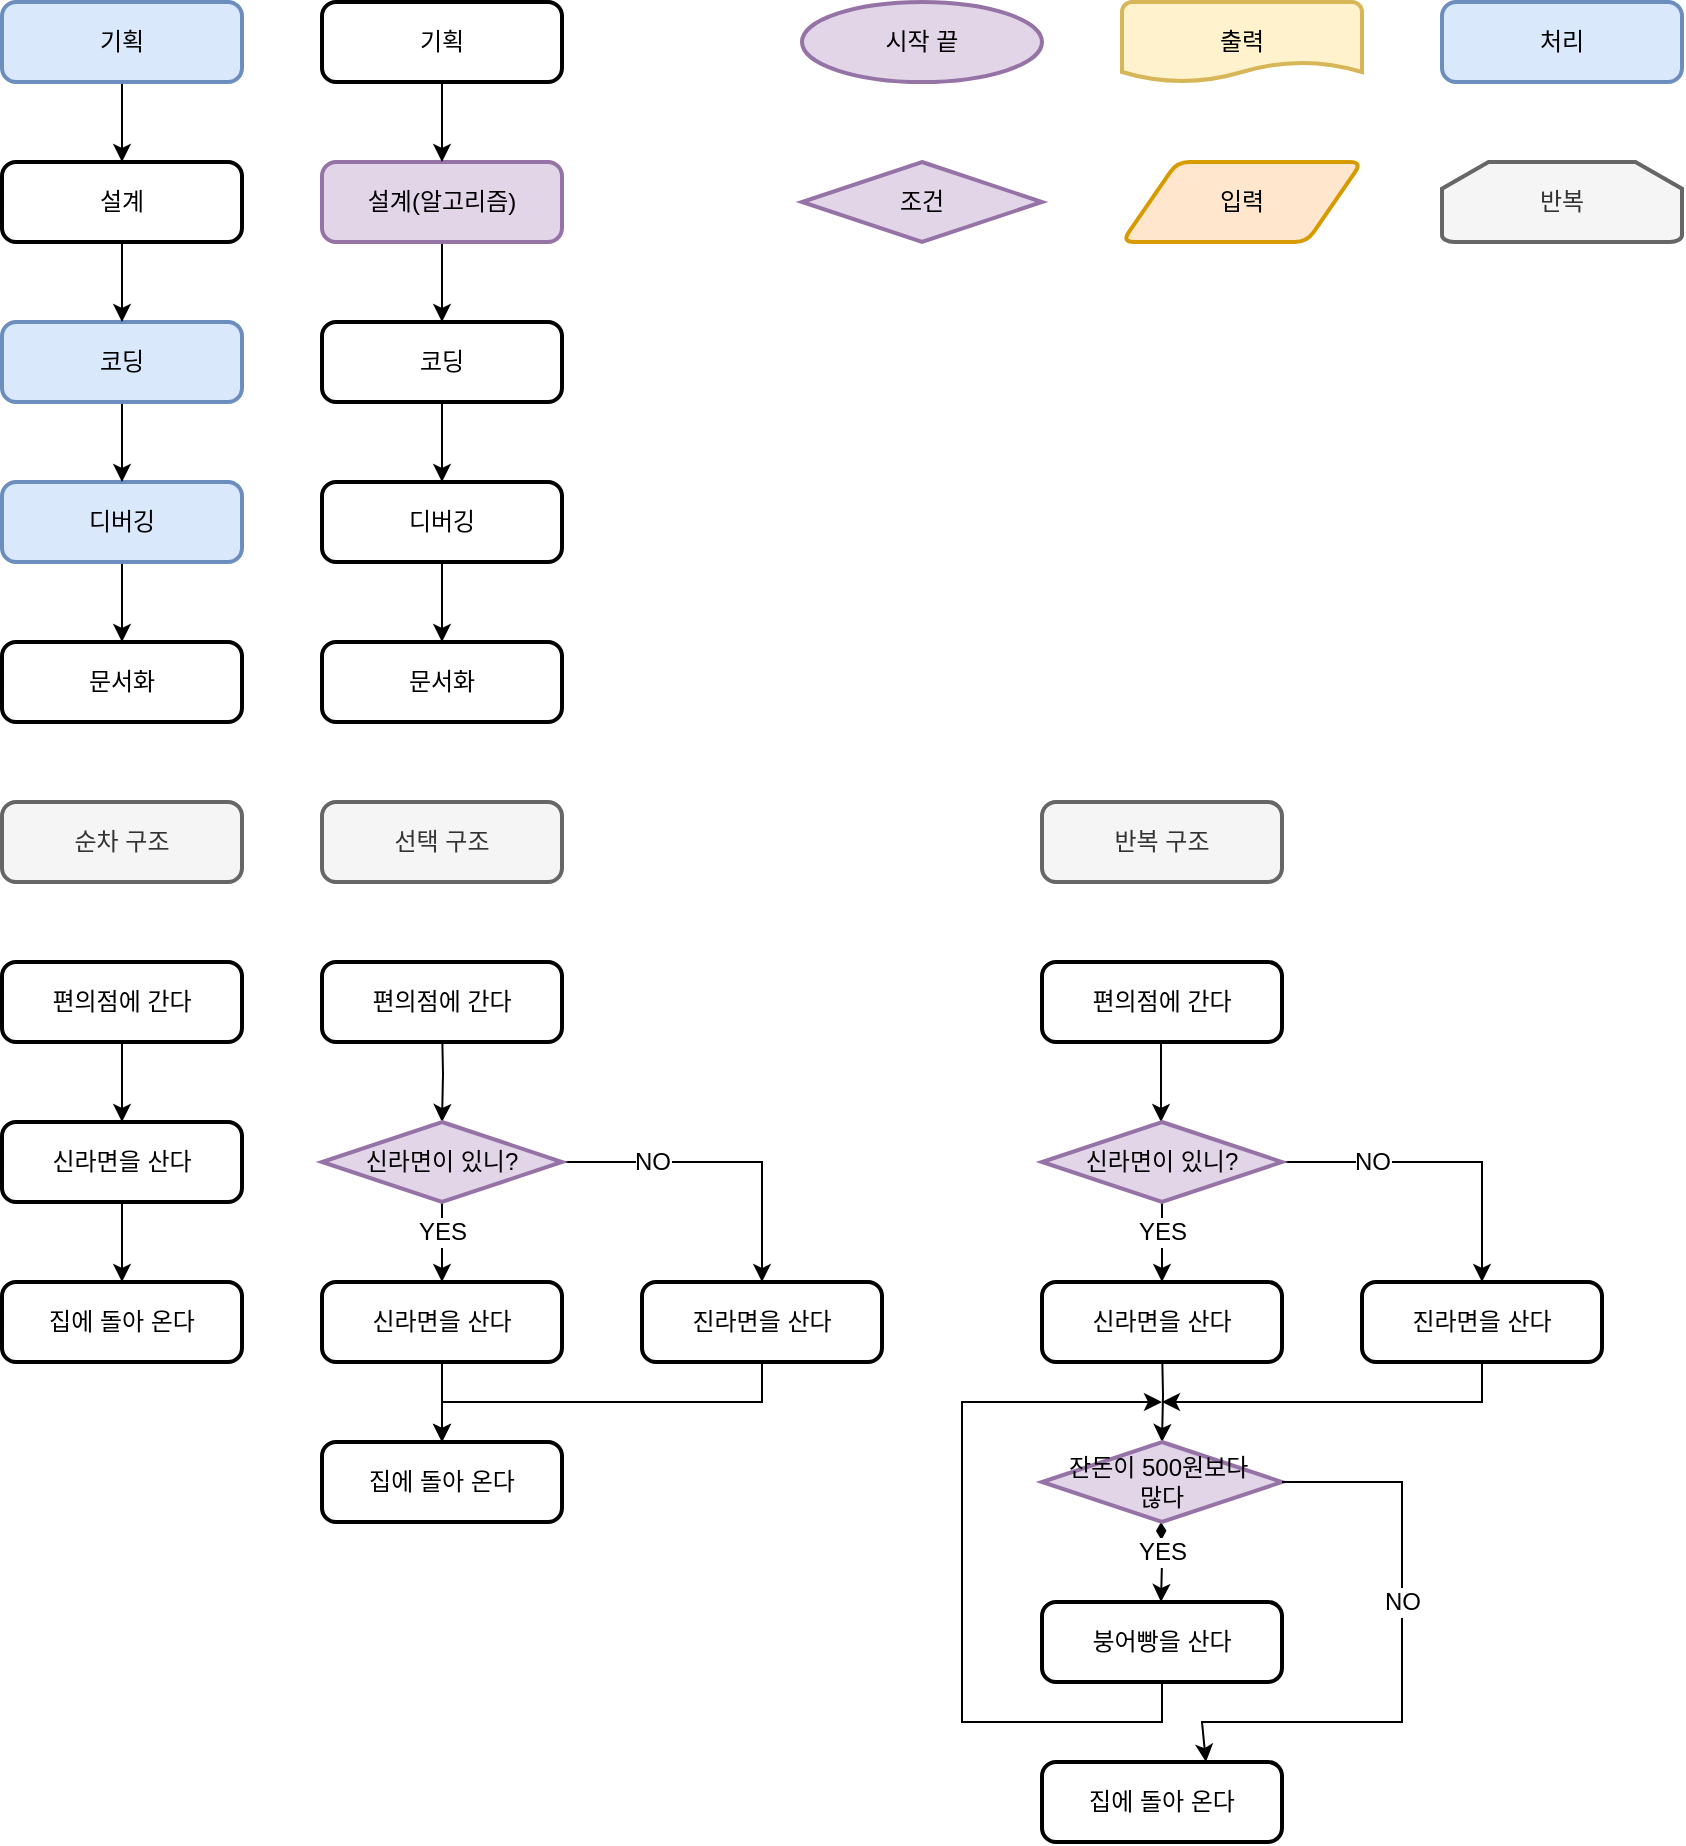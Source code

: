<mxfile version="20.6.0" type="device"><diagram id="W4s-cWSM-L60bIIGd_4Y" name="페이지-1"><mxGraphModel dx="1422" dy="762" grid="1" gridSize="10" guides="1" tooltips="1" connect="1" arrows="1" fold="1" page="1" pageScale="1" pageWidth="827" pageHeight="1169" math="0" shadow="0"><root><mxCell id="0"/><mxCell id="1" parent="0"/><mxCell id="naEwMgQCR6gjIyzQIbdH-114" value="" style="edgeStyle=orthogonalEdgeStyle;rounded=0;orthogonalLoop=1;jettySize=auto;html=1;startArrow=diamondThin;startFill=1;entryX=0.5;entryY=0;entryDx=0;entryDy=0;entryPerimeter=0;" edge="1" parent="1"><mxGeometry relative="1" as="geometry"><mxPoint x="619.5" y="711" as="sourcePoint"/><mxPoint x="619.5" y="760" as="targetPoint"/><Array as="points"/></mxGeometry></mxCell><mxCell id="naEwMgQCR6gjIyzQIbdH-6" value="문서화" style="rounded=1;whiteSpace=wrap;html=1;absoluteArcSize=1;arcSize=14;strokeWidth=2;" vertex="1" parent="1"><mxGeometry x="40" y="520" width="120" height="40" as="geometry"/></mxCell><mxCell id="naEwMgQCR6gjIyzQIbdH-14" value="" style="edgeStyle=orthogonalEdgeStyle;rounded=0;orthogonalLoop=1;jettySize=auto;html=1;" edge="1" parent="1" source="naEwMgQCR6gjIyzQIbdH-7" target="naEwMgQCR6gjIyzQIbdH-6"><mxGeometry relative="1" as="geometry"/></mxCell><mxCell id="naEwMgQCR6gjIyzQIbdH-7" value="디버깅" style="rounded=1;whiteSpace=wrap;html=1;absoluteArcSize=1;arcSize=14;strokeWidth=2;fillColor=#dae8fc;strokeColor=#6c8ebf;" vertex="1" parent="1"><mxGeometry x="40" y="440" width="120" height="40" as="geometry"/></mxCell><mxCell id="naEwMgQCR6gjIyzQIbdH-13" value="" style="edgeStyle=orthogonalEdgeStyle;rounded=0;orthogonalLoop=1;jettySize=auto;html=1;" edge="1" parent="1" source="naEwMgQCR6gjIyzQIbdH-8" target="naEwMgQCR6gjIyzQIbdH-7"><mxGeometry relative="1" as="geometry"/></mxCell><mxCell id="naEwMgQCR6gjIyzQIbdH-8" value="코딩" style="rounded=1;whiteSpace=wrap;html=1;absoluteArcSize=1;arcSize=14;strokeWidth=2;fillColor=#dae8fc;strokeColor=#6c8ebf;" vertex="1" parent="1"><mxGeometry x="40" y="360" width="120" height="40" as="geometry"/></mxCell><mxCell id="naEwMgQCR6gjIyzQIbdH-12" value="" style="edgeStyle=orthogonalEdgeStyle;rounded=0;orthogonalLoop=1;jettySize=auto;html=1;" edge="1" parent="1" source="naEwMgQCR6gjIyzQIbdH-9" target="naEwMgQCR6gjIyzQIbdH-8"><mxGeometry relative="1" as="geometry"/></mxCell><mxCell id="naEwMgQCR6gjIyzQIbdH-9" value="설계" style="rounded=1;whiteSpace=wrap;html=1;absoluteArcSize=1;arcSize=14;strokeWidth=2;" vertex="1" parent="1"><mxGeometry x="40" y="280" width="120" height="40" as="geometry"/></mxCell><mxCell id="naEwMgQCR6gjIyzQIbdH-11" value="" style="edgeStyle=orthogonalEdgeStyle;rounded=0;orthogonalLoop=1;jettySize=auto;html=1;" edge="1" parent="1" source="naEwMgQCR6gjIyzQIbdH-10" target="naEwMgQCR6gjIyzQIbdH-9"><mxGeometry relative="1" as="geometry"/></mxCell><mxCell id="naEwMgQCR6gjIyzQIbdH-10" value="기획" style="rounded=1;whiteSpace=wrap;html=1;absoluteArcSize=1;arcSize=14;strokeWidth=2;fillColor=#dae8fc;strokeColor=#6c8ebf;" vertex="1" parent="1"><mxGeometry x="40" y="200" width="120" height="40" as="geometry"/></mxCell><mxCell id="naEwMgQCR6gjIyzQIbdH-15" value="문서화" style="rounded=1;whiteSpace=wrap;html=1;absoluteArcSize=1;arcSize=14;strokeWidth=2;" vertex="1" parent="1"><mxGeometry x="200" y="520" width="120" height="40" as="geometry"/></mxCell><mxCell id="naEwMgQCR6gjIyzQIbdH-16" value="" style="edgeStyle=orthogonalEdgeStyle;rounded=0;orthogonalLoop=1;jettySize=auto;html=1;" edge="1" parent="1" source="naEwMgQCR6gjIyzQIbdH-17" target="naEwMgQCR6gjIyzQIbdH-15"><mxGeometry relative="1" as="geometry"/></mxCell><mxCell id="naEwMgQCR6gjIyzQIbdH-17" value="디버깅" style="rounded=1;whiteSpace=wrap;html=1;absoluteArcSize=1;arcSize=14;strokeWidth=2;" vertex="1" parent="1"><mxGeometry x="200" y="440" width="120" height="40" as="geometry"/></mxCell><mxCell id="naEwMgQCR6gjIyzQIbdH-18" value="" style="edgeStyle=orthogonalEdgeStyle;rounded=0;orthogonalLoop=1;jettySize=auto;html=1;" edge="1" parent="1" source="naEwMgQCR6gjIyzQIbdH-19" target="naEwMgQCR6gjIyzQIbdH-17"><mxGeometry relative="1" as="geometry"/></mxCell><mxCell id="naEwMgQCR6gjIyzQIbdH-19" value="코딩" style="rounded=1;whiteSpace=wrap;html=1;absoluteArcSize=1;arcSize=14;strokeWidth=2;" vertex="1" parent="1"><mxGeometry x="200" y="360" width="120" height="40" as="geometry"/></mxCell><mxCell id="naEwMgQCR6gjIyzQIbdH-20" value="" style="edgeStyle=orthogonalEdgeStyle;rounded=0;orthogonalLoop=1;jettySize=auto;html=1;" edge="1" parent="1" source="naEwMgQCR6gjIyzQIbdH-21" target="naEwMgQCR6gjIyzQIbdH-19"><mxGeometry relative="1" as="geometry"/></mxCell><mxCell id="naEwMgQCR6gjIyzQIbdH-21" value="설계(알고리즘)" style="rounded=1;whiteSpace=wrap;html=1;absoluteArcSize=1;arcSize=14;strokeWidth=2;fillColor=#e1d5e7;strokeColor=#9673a6;" vertex="1" parent="1"><mxGeometry x="200" y="280" width="120" height="40" as="geometry"/></mxCell><mxCell id="naEwMgQCR6gjIyzQIbdH-22" value="" style="edgeStyle=orthogonalEdgeStyle;rounded=0;orthogonalLoop=1;jettySize=auto;html=1;" edge="1" parent="1" source="naEwMgQCR6gjIyzQIbdH-23" target="naEwMgQCR6gjIyzQIbdH-21"><mxGeometry relative="1" as="geometry"/></mxCell><mxCell id="naEwMgQCR6gjIyzQIbdH-23" value="기획" style="rounded=1;whiteSpace=wrap;html=1;absoluteArcSize=1;arcSize=14;strokeWidth=2;" vertex="1" parent="1"><mxGeometry x="200" y="200" width="120" height="40" as="geometry"/></mxCell><mxCell id="naEwMgQCR6gjIyzQIbdH-24" value="집에 돌아 온다" style="rounded=1;whiteSpace=wrap;html=1;absoluteArcSize=1;arcSize=14;strokeWidth=2;" vertex="1" parent="1"><mxGeometry x="40" y="840" width="120" height="40" as="geometry"/></mxCell><mxCell id="naEwMgQCR6gjIyzQIbdH-25" value="" style="edgeStyle=orthogonalEdgeStyle;rounded=0;orthogonalLoop=1;jettySize=auto;html=1;" edge="1" parent="1" source="naEwMgQCR6gjIyzQIbdH-26" target="naEwMgQCR6gjIyzQIbdH-24"><mxGeometry relative="1" as="geometry"/></mxCell><mxCell id="naEwMgQCR6gjIyzQIbdH-26" value="신라면을 산다" style="rounded=1;whiteSpace=wrap;html=1;absoluteArcSize=1;arcSize=14;strokeWidth=2;" vertex="1" parent="1"><mxGeometry x="40" y="760" width="120" height="40" as="geometry"/></mxCell><mxCell id="naEwMgQCR6gjIyzQIbdH-27" value="" style="edgeStyle=orthogonalEdgeStyle;rounded=0;orthogonalLoop=1;jettySize=auto;html=1;" edge="1" parent="1" source="naEwMgQCR6gjIyzQIbdH-28" target="naEwMgQCR6gjIyzQIbdH-26"><mxGeometry relative="1" as="geometry"/></mxCell><mxCell id="naEwMgQCR6gjIyzQIbdH-28" value="편의점에 간다" style="rounded=1;whiteSpace=wrap;html=1;absoluteArcSize=1;arcSize=14;strokeWidth=2;" vertex="1" parent="1"><mxGeometry x="40" y="680" width="120" height="40" as="geometry"/></mxCell><mxCell id="naEwMgQCR6gjIyzQIbdH-30" value="순차 구조" style="rounded=1;whiteSpace=wrap;html=1;absoluteArcSize=1;arcSize=14;strokeWidth=2;fillColor=#f5f5f5;fontColor=#333333;strokeColor=#666666;" vertex="1" parent="1"><mxGeometry x="40" y="600" width="120" height="40" as="geometry"/></mxCell><mxCell id="naEwMgQCR6gjIyzQIbdH-31" value="선택 구조" style="rounded=1;whiteSpace=wrap;html=1;absoluteArcSize=1;arcSize=14;strokeWidth=2;fillColor=#f5f5f5;fontColor=#333333;strokeColor=#666666;" vertex="1" parent="1"><mxGeometry x="200" y="600" width="120" height="40" as="geometry"/></mxCell><mxCell id="naEwMgQCR6gjIyzQIbdH-90" value="" style="edgeStyle=orthogonalEdgeStyle;rounded=0;orthogonalLoop=1;jettySize=auto;html=1;startArrow=diamondThin;startFill=1;entryX=0.5;entryY=0;entryDx=0;entryDy=0;entryPerimeter=0;" edge="1" parent="1" target="naEwMgQCR6gjIyzQIbdH-33"><mxGeometry relative="1" as="geometry"><mxPoint x="260" y="711" as="sourcePoint"/><mxPoint x="260" y="751" as="targetPoint"/><Array as="points"/></mxGeometry></mxCell><mxCell id="naEwMgQCR6gjIyzQIbdH-32" value="편의점에 간다" style="rounded=1;whiteSpace=wrap;html=1;absoluteArcSize=1;arcSize=14;strokeWidth=2;" vertex="1" parent="1"><mxGeometry x="200" y="680" width="120" height="40" as="geometry"/></mxCell><mxCell id="naEwMgQCR6gjIyzQIbdH-38" value="" style="edgeStyle=orthogonalEdgeStyle;rounded=0;orthogonalLoop=1;jettySize=auto;html=1;entryX=0.5;entryY=0;entryDx=0;entryDy=0;" edge="1" parent="1" source="naEwMgQCR6gjIyzQIbdH-33" target="naEwMgQCR6gjIyzQIbdH-36"><mxGeometry relative="1" as="geometry"><mxPoint x="430" y="760" as="targetPoint"/></mxGeometry></mxCell><mxCell id="naEwMgQCR6gjIyzQIbdH-40" value="" style="edgeStyle=orthogonalEdgeStyle;rounded=0;orthogonalLoop=1;jettySize=auto;html=1;" edge="1" parent="1" source="naEwMgQCR6gjIyzQIbdH-33" target="naEwMgQCR6gjIyzQIbdH-34"><mxGeometry relative="1" as="geometry"/></mxCell><mxCell id="naEwMgQCR6gjIyzQIbdH-33" value="신라면이 있니?" style="strokeWidth=2;html=1;shape=mxgraph.flowchart.decision;whiteSpace=wrap;fillColor=#e1d5e7;strokeColor=#9673a6;" vertex="1" parent="1"><mxGeometry x="200" y="760" width="120" height="40" as="geometry"/></mxCell><mxCell id="naEwMgQCR6gjIyzQIbdH-49" value="" style="edgeStyle=orthogonalEdgeStyle;rounded=0;orthogonalLoop=1;jettySize=auto;html=1;" edge="1" parent="1" source="naEwMgQCR6gjIyzQIbdH-34" target="naEwMgQCR6gjIyzQIbdH-35"><mxGeometry relative="1" as="geometry"/></mxCell><mxCell id="naEwMgQCR6gjIyzQIbdH-66" value="" style="edgeStyle=orthogonalEdgeStyle;rounded=0;orthogonalLoop=1;jettySize=auto;html=1;" edge="1" parent="1" source="naEwMgQCR6gjIyzQIbdH-34" target="naEwMgQCR6gjIyzQIbdH-35"><mxGeometry relative="1" as="geometry"/></mxCell><mxCell id="naEwMgQCR6gjIyzQIbdH-34" value="신라면을 산다" style="rounded=1;whiteSpace=wrap;html=1;absoluteArcSize=1;arcSize=14;strokeWidth=2;" vertex="1" parent="1"><mxGeometry x="200" y="840" width="120" height="40" as="geometry"/></mxCell><mxCell id="naEwMgQCR6gjIyzQIbdH-35" value="집에 돌아 온다" style="rounded=1;whiteSpace=wrap;html=1;absoluteArcSize=1;arcSize=14;strokeWidth=2;" vertex="1" parent="1"><mxGeometry x="200" y="920" width="120" height="40" as="geometry"/></mxCell><mxCell id="naEwMgQCR6gjIyzQIbdH-36" value="진라면을 산다" style="rounded=1;whiteSpace=wrap;html=1;absoluteArcSize=1;arcSize=14;strokeWidth=2;" vertex="1" parent="1"><mxGeometry x="360" y="840" width="120" height="40" as="geometry"/></mxCell><mxCell id="naEwMgQCR6gjIyzQIbdH-42" value="YES" style="text;html=1;align=center;verticalAlign=middle;resizable=0;points=[];autosize=1;strokeColor=none;fillColor=none;labelBackgroundColor=default;" vertex="1" parent="1"><mxGeometry x="235" y="800" width="50" height="30" as="geometry"/></mxCell><mxCell id="naEwMgQCR6gjIyzQIbdH-43" value="NO" style="text;html=1;align=center;verticalAlign=middle;resizable=0;points=[];autosize=1;strokeColor=none;fillColor=none;labelBackgroundColor=default;" vertex="1" parent="1"><mxGeometry x="345" y="765" width="40" height="30" as="geometry"/></mxCell><mxCell id="naEwMgQCR6gjIyzQIbdH-50" value="반복 구조" style="rounded=1;whiteSpace=wrap;html=1;absoluteArcSize=1;arcSize=14;strokeWidth=2;fillColor=#f5f5f5;fontColor=#333333;strokeColor=#666666;" vertex="1" parent="1"><mxGeometry x="560" y="600" width="120" height="40" as="geometry"/></mxCell><mxCell id="naEwMgQCR6gjIyzQIbdH-51" value="편의점에 간다" style="rounded=1;whiteSpace=wrap;html=1;absoluteArcSize=1;arcSize=14;strokeWidth=2;" vertex="1" parent="1"><mxGeometry x="560" y="680" width="120" height="40" as="geometry"/></mxCell><mxCell id="naEwMgQCR6gjIyzQIbdH-52" value="" style="edgeStyle=orthogonalEdgeStyle;rounded=0;orthogonalLoop=1;jettySize=auto;html=1;entryX=0.5;entryY=0;entryDx=0;entryDy=0;" edge="1" parent="1" source="naEwMgQCR6gjIyzQIbdH-54" target="naEwMgQCR6gjIyzQIbdH-59"><mxGeometry relative="1" as="geometry"><mxPoint x="790" y="760" as="targetPoint"/></mxGeometry></mxCell><mxCell id="naEwMgQCR6gjIyzQIbdH-53" value="" style="edgeStyle=orthogonalEdgeStyle;rounded=0;orthogonalLoop=1;jettySize=auto;html=1;" edge="1" parent="1" source="naEwMgQCR6gjIyzQIbdH-54" target="naEwMgQCR6gjIyzQIbdH-56"><mxGeometry relative="1" as="geometry"/></mxCell><mxCell id="naEwMgQCR6gjIyzQIbdH-54" value="신라면이 있니?" style="strokeWidth=2;html=1;shape=mxgraph.flowchart.decision;whiteSpace=wrap;fillColor=#e1d5e7;strokeColor=#9673a6;" vertex="1" parent="1"><mxGeometry x="560" y="760" width="120" height="40" as="geometry"/></mxCell><mxCell id="naEwMgQCR6gjIyzQIbdH-86" value="" style="edgeStyle=orthogonalEdgeStyle;rounded=0;orthogonalLoop=1;jettySize=auto;html=1;startArrow=diamondThin;startFill=1;entryX=0.5;entryY=0;entryDx=0;entryDy=0;entryPerimeter=0;" edge="1" parent="1" target="naEwMgQCR6gjIyzQIbdH-63"><mxGeometry relative="1" as="geometry"><mxPoint x="620" y="872" as="sourcePoint"/><mxPoint x="620" y="912" as="targetPoint"/></mxGeometry></mxCell><mxCell id="naEwMgQCR6gjIyzQIbdH-56" value="신라면을 산다" style="rounded=1;whiteSpace=wrap;html=1;absoluteArcSize=1;arcSize=14;strokeWidth=2;" vertex="1" parent="1"><mxGeometry x="560" y="840" width="120" height="40" as="geometry"/></mxCell><mxCell id="naEwMgQCR6gjIyzQIbdH-59" value="진라면을 산다" style="rounded=1;whiteSpace=wrap;html=1;absoluteArcSize=1;arcSize=14;strokeWidth=2;" vertex="1" parent="1"><mxGeometry x="720" y="840" width="120" height="40" as="geometry"/></mxCell><mxCell id="naEwMgQCR6gjIyzQIbdH-60" value="YES" style="text;html=1;align=center;verticalAlign=middle;resizable=0;points=[];autosize=1;strokeColor=none;fillColor=none;labelBackgroundColor=default;" vertex="1" parent="1"><mxGeometry x="595" y="800" width="50" height="30" as="geometry"/></mxCell><mxCell id="naEwMgQCR6gjIyzQIbdH-61" value="NO" style="text;html=1;align=center;verticalAlign=middle;resizable=0;points=[];autosize=1;strokeColor=none;fillColor=none;labelBackgroundColor=default;" vertex="1" parent="1"><mxGeometry x="705" y="765" width="40" height="30" as="geometry"/></mxCell><mxCell id="naEwMgQCR6gjIyzQIbdH-69" value="" style="edgeStyle=orthogonalEdgeStyle;rounded=0;orthogonalLoop=1;jettySize=auto;html=1;startArrow=diamondThin;startFill=1;" edge="1" parent="1"><mxGeometry relative="1" as="geometry"><mxPoint x="619.5" y="960" as="sourcePoint"/><mxPoint x="619.5" y="1000" as="targetPoint"/></mxGeometry></mxCell><mxCell id="naEwMgQCR6gjIyzQIbdH-63" value="잔돈이 500원보다&amp;nbsp;&lt;br&gt;많다" style="strokeWidth=2;html=1;shape=mxgraph.flowchart.decision;whiteSpace=wrap;fillColor=#e1d5e7;strokeColor=#9673a6;" vertex="1" parent="1"><mxGeometry x="560" y="920" width="120" height="40" as="geometry"/></mxCell><mxCell id="naEwMgQCR6gjIyzQIbdH-64" value="붕어빵을 산다" style="rounded=1;whiteSpace=wrap;html=1;absoluteArcSize=1;arcSize=14;strokeWidth=2;" vertex="1" parent="1"><mxGeometry x="560" y="1000" width="120" height="40" as="geometry"/></mxCell><mxCell id="naEwMgQCR6gjIyzQIbdH-65" value="집에 돌아 온다" style="rounded=1;whiteSpace=wrap;html=1;absoluteArcSize=1;arcSize=14;strokeWidth=2;" vertex="1" parent="1"><mxGeometry x="560" y="1080" width="120" height="40" as="geometry"/></mxCell><mxCell id="naEwMgQCR6gjIyzQIbdH-75" value="" style="endArrow=none;html=1;rounded=0;" edge="1" parent="1"><mxGeometry width="50" height="50" relative="1" as="geometry"><mxPoint x="260" y="900" as="sourcePoint"/><mxPoint x="420" y="880" as="targetPoint"/><Array as="points"><mxPoint x="420" y="900"/></Array></mxGeometry></mxCell><mxCell id="naEwMgQCR6gjIyzQIbdH-80" value="" style="endArrow=classic;html=1;rounded=0;exitX=1;exitY=0.5;exitDx=0;exitDy=0;exitPerimeter=0;entryX=0.683;entryY=0;entryDx=0;entryDy=0;entryPerimeter=0;" edge="1" parent="1" source="naEwMgQCR6gjIyzQIbdH-63" target="naEwMgQCR6gjIyzQIbdH-65"><mxGeometry width="50" height="50" relative="1" as="geometry"><mxPoint x="620" y="910" as="sourcePoint"/><mxPoint x="640" y="1060" as="targetPoint"/><Array as="points"><mxPoint x="740" y="940"/><mxPoint x="740" y="1060"/><mxPoint x="640" y="1060"/></Array></mxGeometry></mxCell><mxCell id="naEwMgQCR6gjIyzQIbdH-85" value="" style="endArrow=classic;html=1;rounded=0;exitX=0.5;exitY=1;exitDx=0;exitDy=0;" edge="1" parent="1" source="naEwMgQCR6gjIyzQIbdH-64"><mxGeometry width="50" height="50" relative="1" as="geometry"><mxPoint x="620" y="910" as="sourcePoint"/><mxPoint x="620" y="900" as="targetPoint"/><Array as="points"><mxPoint x="620" y="1060"/><mxPoint x="520" y="1060"/><mxPoint x="520" y="900"/></Array></mxGeometry></mxCell><mxCell id="naEwMgQCR6gjIyzQIbdH-87" value="" style="endArrow=classic;html=1;rounded=0;exitX=0.5;exitY=1;exitDx=0;exitDy=0;" edge="1" parent="1" source="naEwMgQCR6gjIyzQIbdH-59"><mxGeometry width="50" height="50" relative="1" as="geometry"><mxPoint x="620" y="910" as="sourcePoint"/><mxPoint x="620" y="900" as="targetPoint"/><Array as="points"><mxPoint x="780" y="900"/></Array></mxGeometry></mxCell><mxCell id="naEwMgQCR6gjIyzQIbdH-94" value="YES" style="text;html=1;align=center;verticalAlign=middle;resizable=0;points=[];autosize=1;strokeColor=none;fillColor=none;labelBackgroundColor=default;" vertex="1" parent="1"><mxGeometry x="595" y="960" width="50" height="30" as="geometry"/></mxCell><mxCell id="naEwMgQCR6gjIyzQIbdH-97" value="NO" style="text;html=1;align=center;verticalAlign=middle;resizable=0;points=[];autosize=1;strokeColor=none;fillColor=none;labelBackgroundColor=default;" vertex="1" parent="1"><mxGeometry x="720" y="985" width="40" height="30" as="geometry"/></mxCell><mxCell id="naEwMgQCR6gjIyzQIbdH-103" value="시작 끝" style="strokeWidth=2;html=1;shape=mxgraph.flowchart.start_2;whiteSpace=wrap;labelBackgroundColor=none;fillColor=#e1d5e7;strokeColor=#9673a6;" vertex="1" parent="1"><mxGeometry x="440" y="200" width="120" height="40" as="geometry"/></mxCell><mxCell id="naEwMgQCR6gjIyzQIbdH-105" value="조건" style="strokeWidth=2;html=1;shape=mxgraph.flowchart.decision;whiteSpace=wrap;fillColor=#e1d5e7;strokeColor=#9673a6;" vertex="1" parent="1"><mxGeometry x="440" y="280" width="120" height="40" as="geometry"/></mxCell><mxCell id="naEwMgQCR6gjIyzQIbdH-106" value="출력" style="strokeWidth=2;html=1;shape=mxgraph.flowchart.document2;whiteSpace=wrap;size=0.25;labelBackgroundColor=none;fillColor=#fff2cc;strokeColor=#d6b656;" vertex="1" parent="1"><mxGeometry x="600" y="200" width="120" height="40" as="geometry"/></mxCell><mxCell id="naEwMgQCR6gjIyzQIbdH-107" value="처리" style="rounded=1;whiteSpace=wrap;html=1;absoluteArcSize=1;arcSize=14;strokeWidth=2;labelBackgroundColor=none;fillColor=#dae8fc;strokeColor=#6c8ebf;" vertex="1" parent="1"><mxGeometry x="760" y="200" width="120" height="40" as="geometry"/></mxCell><mxCell id="naEwMgQCR6gjIyzQIbdH-108" value="입력" style="shape=parallelogram;html=1;strokeWidth=2;perimeter=parallelogramPerimeter;whiteSpace=wrap;rounded=1;arcSize=12;size=0.23;labelBackgroundColor=none;fillColor=#ffe6cc;strokeColor=#d79b00;" vertex="1" parent="1"><mxGeometry x="600" y="280" width="120" height="40" as="geometry"/></mxCell><mxCell id="naEwMgQCR6gjIyzQIbdH-109" value="반복" style="strokeWidth=2;html=1;shape=mxgraph.flowchart.loop_limit;whiteSpace=wrap;labelBackgroundColor=none;fillColor=#f5f5f5;fontColor=#333333;strokeColor=#666666;" vertex="1" parent="1"><mxGeometry x="760" y="280" width="120" height="40" as="geometry"/></mxCell></root></mxGraphModel></diagram></mxfile>